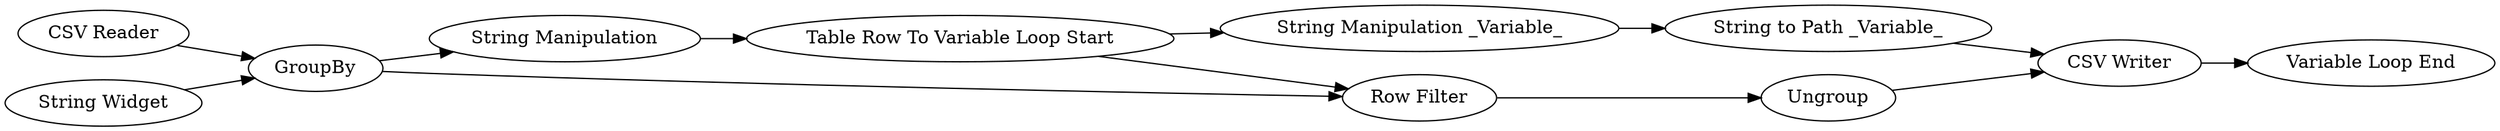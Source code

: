 digraph {
	1 [label="CSV Reader"]
	2 [label=GroupBy]
	3 [label="Table Row To Variable Loop Start"]
	4 [label=Ungroup]
	5 [label="String Manipulation"]
	6 [label="Row Filter"]
	7 [label="Variable Loop End"]
	8 [label="CSV Writer"]
	9 [label="String to Path _Variable_"]
	10 [label="String Widget"]
	11 [label="String Manipulation _Variable_"]
	1 -> 2
	2 -> 6
	2 -> 5
	3 -> 6
	3 -> 11
	4 -> 8
	5 -> 3
	6 -> 4
	8 -> 7
	9 -> 8
	10 -> 2
	11 -> 9
	rankdir=LR
}
